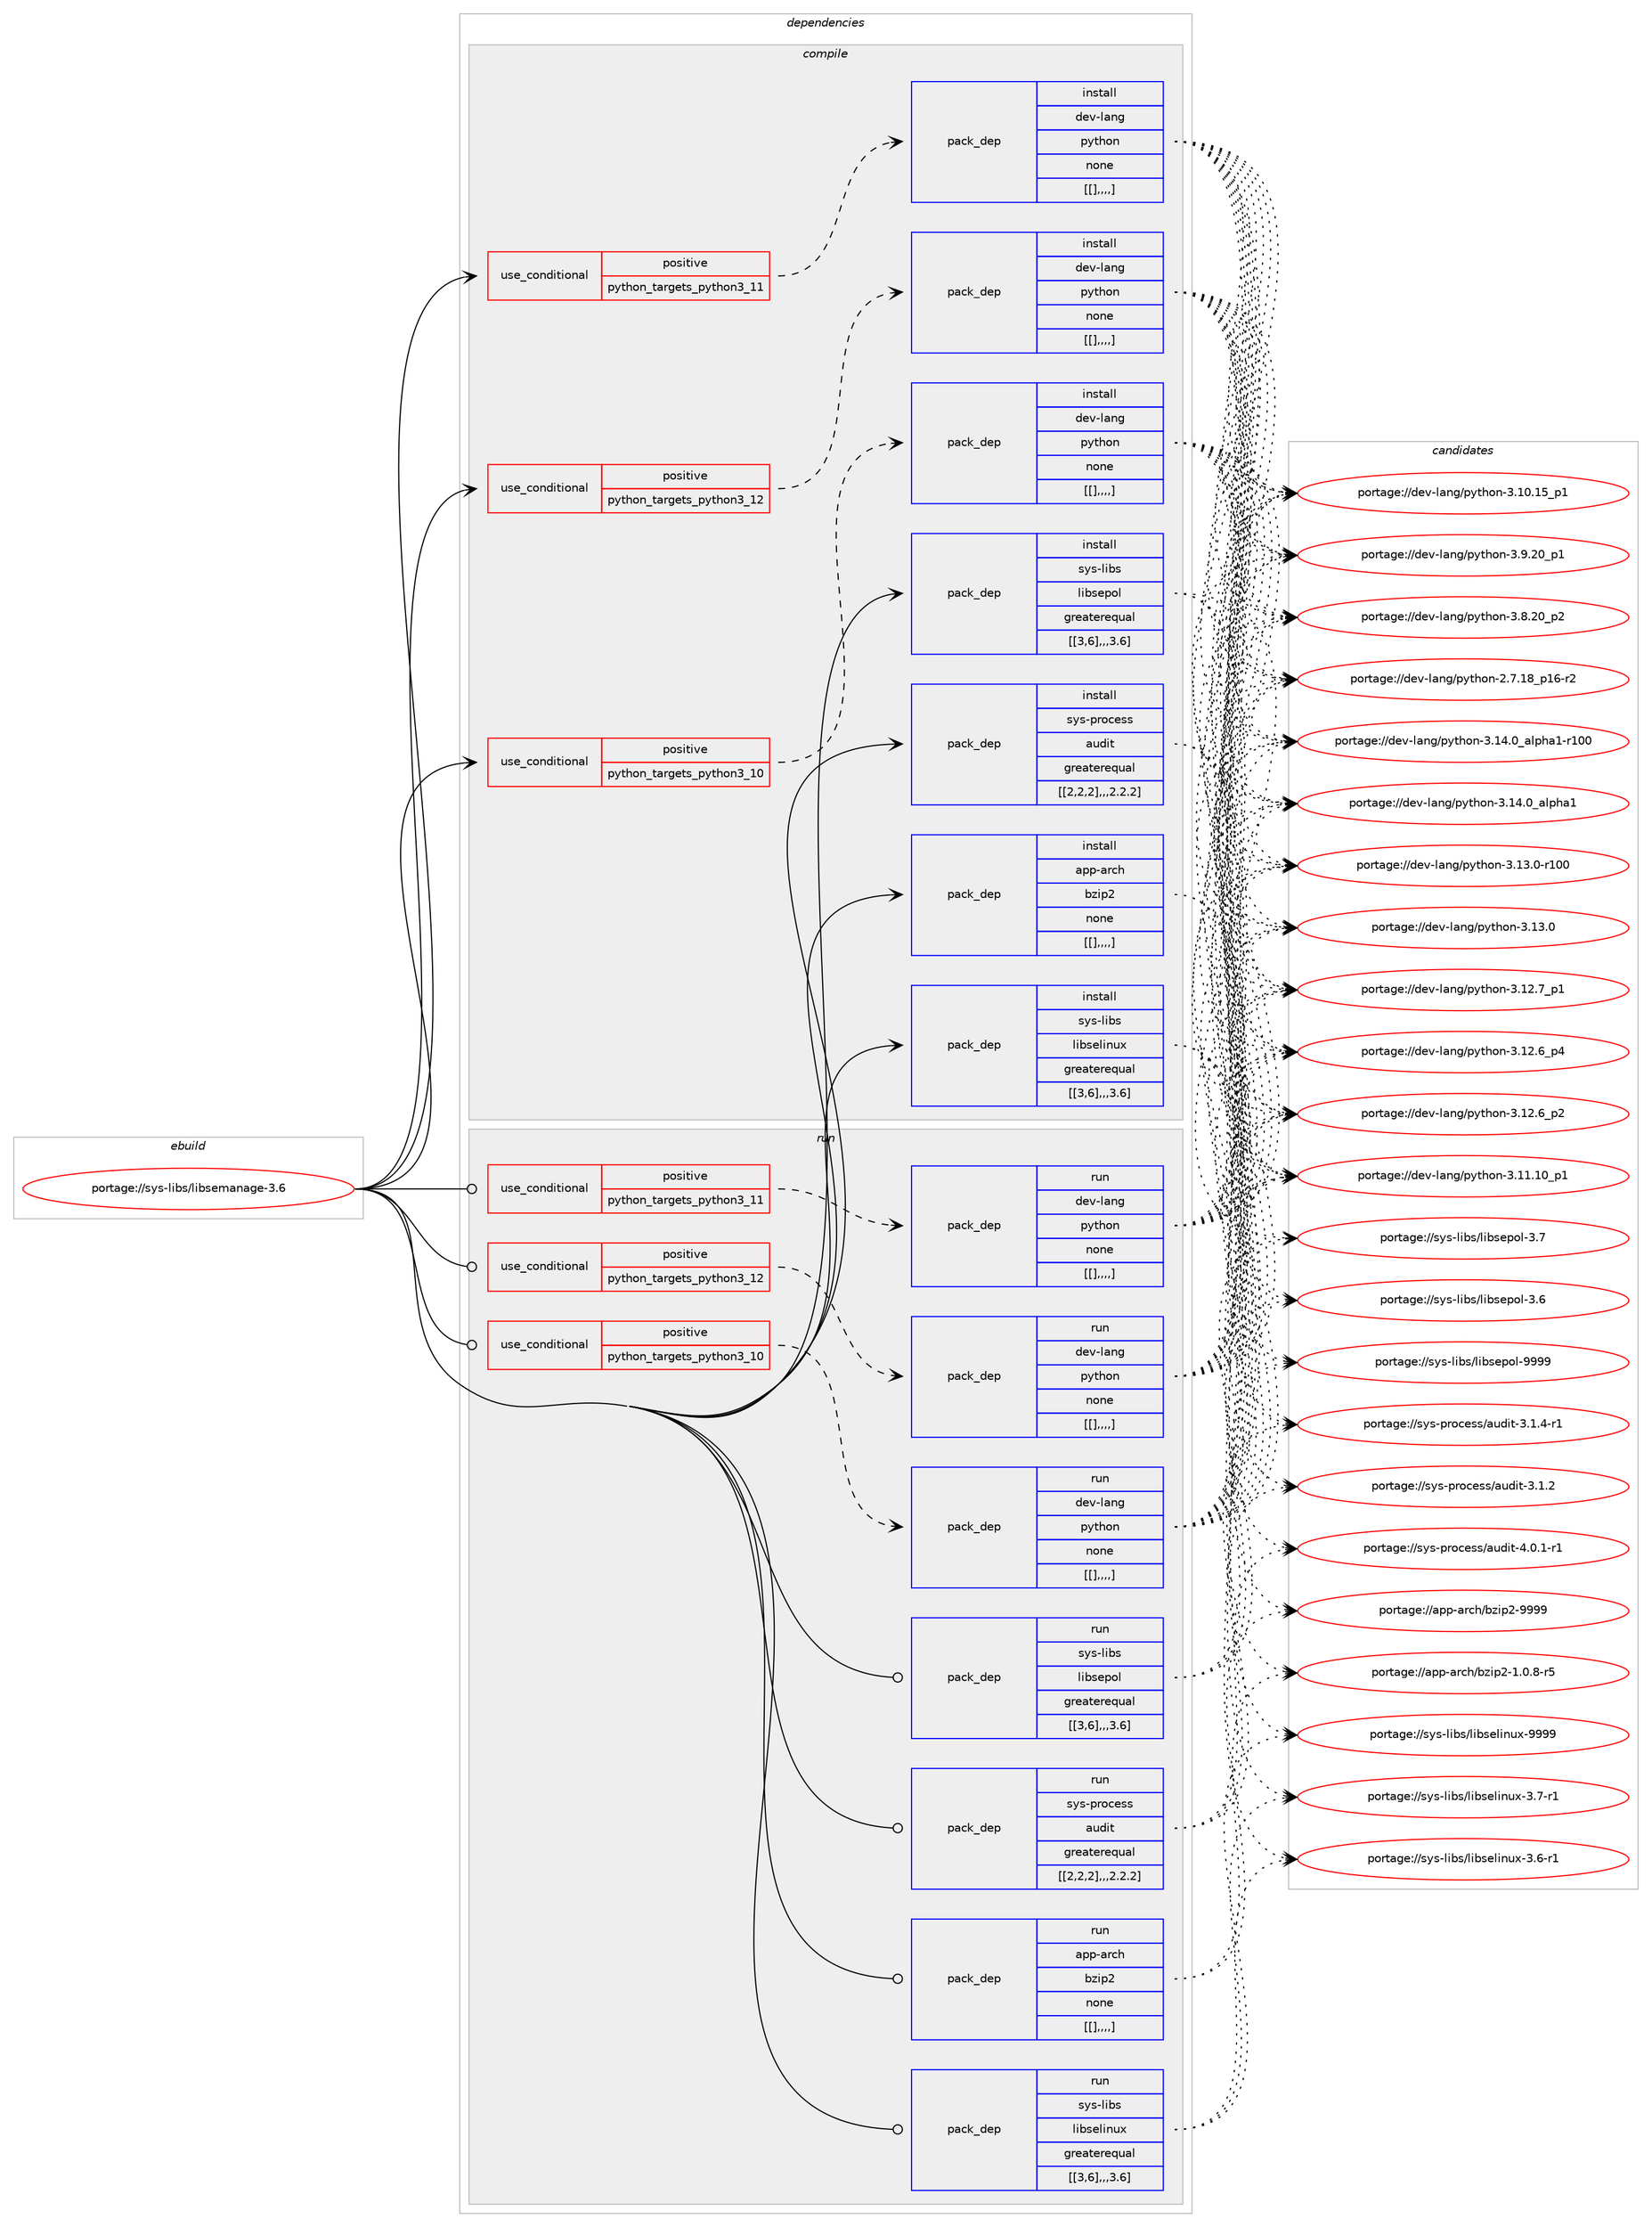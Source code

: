 digraph prolog {

# *************
# Graph options
# *************

newrank=true;
concentrate=true;
compound=true;
graph [rankdir=LR,fontname=Helvetica,fontsize=10,ranksep=1.5];#, ranksep=2.5, nodesep=0.2];
edge  [arrowhead=vee];
node  [fontname=Helvetica,fontsize=10];

# **********
# The ebuild
# **********

subgraph cluster_leftcol {
color=gray;
label=<<i>ebuild</i>>;
id [label="portage://sys-libs/libsemanage-3.6", color=red, width=4, href="../sys-libs/libsemanage-3.6.svg"];
}

# ****************
# The dependencies
# ****************

subgraph cluster_midcol {
color=gray;
label=<<i>dependencies</i>>;
subgraph cluster_compile {
fillcolor="#eeeeee";
style=filled;
label=<<i>compile</i>>;
subgraph cond124577 {
dependency465108 [label=<<TABLE BORDER="0" CELLBORDER="1" CELLSPACING="0" CELLPADDING="4"><TR><TD ROWSPAN="3" CELLPADDING="10">use_conditional</TD></TR><TR><TD>positive</TD></TR><TR><TD>python_targets_python3_10</TD></TR></TABLE>>, shape=none, color=red];
subgraph pack337287 {
dependency465130 [label=<<TABLE BORDER="0" CELLBORDER="1" CELLSPACING="0" CELLPADDING="4" WIDTH="220"><TR><TD ROWSPAN="6" CELLPADDING="30">pack_dep</TD></TR><TR><TD WIDTH="110">install</TD></TR><TR><TD>dev-lang</TD></TR><TR><TD>python</TD></TR><TR><TD>none</TD></TR><TR><TD>[[],,,,]</TD></TR></TABLE>>, shape=none, color=blue];
}
dependency465108:e -> dependency465130:w [weight=20,style="dashed",arrowhead="vee"];
}
id:e -> dependency465108:w [weight=20,style="solid",arrowhead="vee"];
subgraph cond124596 {
dependency465162 [label=<<TABLE BORDER="0" CELLBORDER="1" CELLSPACING="0" CELLPADDING="4"><TR><TD ROWSPAN="3" CELLPADDING="10">use_conditional</TD></TR><TR><TD>positive</TD></TR><TR><TD>python_targets_python3_11</TD></TR></TABLE>>, shape=none, color=red];
subgraph pack337329 {
dependency465250 [label=<<TABLE BORDER="0" CELLBORDER="1" CELLSPACING="0" CELLPADDING="4" WIDTH="220"><TR><TD ROWSPAN="6" CELLPADDING="30">pack_dep</TD></TR><TR><TD WIDTH="110">install</TD></TR><TR><TD>dev-lang</TD></TR><TR><TD>python</TD></TR><TR><TD>none</TD></TR><TR><TD>[[],,,,]</TD></TR></TABLE>>, shape=none, color=blue];
}
dependency465162:e -> dependency465250:w [weight=20,style="dashed",arrowhead="vee"];
}
id:e -> dependency465162:w [weight=20,style="solid",arrowhead="vee"];
subgraph cond124644 {
dependency465279 [label=<<TABLE BORDER="0" CELLBORDER="1" CELLSPACING="0" CELLPADDING="4"><TR><TD ROWSPAN="3" CELLPADDING="10">use_conditional</TD></TR><TR><TD>positive</TD></TR><TR><TD>python_targets_python3_12</TD></TR></TABLE>>, shape=none, color=red];
subgraph pack337373 {
dependency465301 [label=<<TABLE BORDER="0" CELLBORDER="1" CELLSPACING="0" CELLPADDING="4" WIDTH="220"><TR><TD ROWSPAN="6" CELLPADDING="30">pack_dep</TD></TR><TR><TD WIDTH="110">install</TD></TR><TR><TD>dev-lang</TD></TR><TR><TD>python</TD></TR><TR><TD>none</TD></TR><TR><TD>[[],,,,]</TD></TR></TABLE>>, shape=none, color=blue];
}
dependency465279:e -> dependency465301:w [weight=20,style="dashed",arrowhead="vee"];
}
id:e -> dependency465279:w [weight=20,style="solid",arrowhead="vee"];
subgraph pack337387 {
dependency465371 [label=<<TABLE BORDER="0" CELLBORDER="1" CELLSPACING="0" CELLPADDING="4" WIDTH="220"><TR><TD ROWSPAN="6" CELLPADDING="30">pack_dep</TD></TR><TR><TD WIDTH="110">install</TD></TR><TR><TD>app-arch</TD></TR><TR><TD>bzip2</TD></TR><TR><TD>none</TD></TR><TR><TD>[[],,,,]</TD></TR></TABLE>>, shape=none, color=blue];
}
id:e -> dependency465371:w [weight=20,style="solid",arrowhead="vee"];
subgraph pack337449 {
dependency465419 [label=<<TABLE BORDER="0" CELLBORDER="1" CELLSPACING="0" CELLPADDING="4" WIDTH="220"><TR><TD ROWSPAN="6" CELLPADDING="30">pack_dep</TD></TR><TR><TD WIDTH="110">install</TD></TR><TR><TD>sys-libs</TD></TR><TR><TD>libselinux</TD></TR><TR><TD>greaterequal</TD></TR><TR><TD>[[3,6],,,3.6]</TD></TR></TABLE>>, shape=none, color=blue];
}
id:e -> dependency465419:w [weight=20,style="solid",arrowhead="vee"];
subgraph pack337453 {
dependency465508 [label=<<TABLE BORDER="0" CELLBORDER="1" CELLSPACING="0" CELLPADDING="4" WIDTH="220"><TR><TD ROWSPAN="6" CELLPADDING="30">pack_dep</TD></TR><TR><TD WIDTH="110">install</TD></TR><TR><TD>sys-libs</TD></TR><TR><TD>libsepol</TD></TR><TR><TD>greaterequal</TD></TR><TR><TD>[[3,6],,,3.6]</TD></TR></TABLE>>, shape=none, color=blue];
}
id:e -> dependency465508:w [weight=20,style="solid",arrowhead="vee"];
subgraph pack337511 {
dependency465557 [label=<<TABLE BORDER="0" CELLBORDER="1" CELLSPACING="0" CELLPADDING="4" WIDTH="220"><TR><TD ROWSPAN="6" CELLPADDING="30">pack_dep</TD></TR><TR><TD WIDTH="110">install</TD></TR><TR><TD>sys-process</TD></TR><TR><TD>audit</TD></TR><TR><TD>greaterequal</TD></TR><TR><TD>[[2,2,2],,,2.2.2]</TD></TR></TABLE>>, shape=none, color=blue];
}
id:e -> dependency465557:w [weight=20,style="solid",arrowhead="vee"];
}
subgraph cluster_compileandrun {
fillcolor="#eeeeee";
style=filled;
label=<<i>compile and run</i>>;
}
subgraph cluster_run {
fillcolor="#eeeeee";
style=filled;
label=<<i>run</i>>;
subgraph cond124770 {
dependency465586 [label=<<TABLE BORDER="0" CELLBORDER="1" CELLSPACING="0" CELLPADDING="4"><TR><TD ROWSPAN="3" CELLPADDING="10">use_conditional</TD></TR><TR><TD>positive</TD></TR><TR><TD>python_targets_python3_10</TD></TR></TABLE>>, shape=none, color=red];
subgraph pack337576 {
dependency465605 [label=<<TABLE BORDER="0" CELLBORDER="1" CELLSPACING="0" CELLPADDING="4" WIDTH="220"><TR><TD ROWSPAN="6" CELLPADDING="30">pack_dep</TD></TR><TR><TD WIDTH="110">run</TD></TR><TR><TD>dev-lang</TD></TR><TR><TD>python</TD></TR><TR><TD>none</TD></TR><TR><TD>[[],,,,]</TD></TR></TABLE>>, shape=none, color=blue];
}
dependency465586:e -> dependency465605:w [weight=20,style="dashed",arrowhead="vee"];
}
id:e -> dependency465586:w [weight=20,style="solid",arrowhead="odot"];
subgraph cond124790 {
dependency465677 [label=<<TABLE BORDER="0" CELLBORDER="1" CELLSPACING="0" CELLPADDING="4"><TR><TD ROWSPAN="3" CELLPADDING="10">use_conditional</TD></TR><TR><TD>positive</TD></TR><TR><TD>python_targets_python3_11</TD></TR></TABLE>>, shape=none, color=red];
subgraph pack337630 {
dependency465746 [label=<<TABLE BORDER="0" CELLBORDER="1" CELLSPACING="0" CELLPADDING="4" WIDTH="220"><TR><TD ROWSPAN="6" CELLPADDING="30">pack_dep</TD></TR><TR><TD WIDTH="110">run</TD></TR><TR><TD>dev-lang</TD></TR><TR><TD>python</TD></TR><TR><TD>none</TD></TR><TR><TD>[[],,,,]</TD></TR></TABLE>>, shape=none, color=blue];
}
dependency465677:e -> dependency465746:w [weight=20,style="dashed",arrowhead="vee"];
}
id:e -> dependency465677:w [weight=20,style="solid",arrowhead="odot"];
subgraph cond124830 {
dependency465768 [label=<<TABLE BORDER="0" CELLBORDER="1" CELLSPACING="0" CELLPADDING="4"><TR><TD ROWSPAN="3" CELLPADDING="10">use_conditional</TD></TR><TR><TD>positive</TD></TR><TR><TD>python_targets_python3_12</TD></TR></TABLE>>, shape=none, color=red];
subgraph pack337691 {
dependency465831 [label=<<TABLE BORDER="0" CELLBORDER="1" CELLSPACING="0" CELLPADDING="4" WIDTH="220"><TR><TD ROWSPAN="6" CELLPADDING="30">pack_dep</TD></TR><TR><TD WIDTH="110">run</TD></TR><TR><TD>dev-lang</TD></TR><TR><TD>python</TD></TR><TR><TD>none</TD></TR><TR><TD>[[],,,,]</TD></TR></TABLE>>, shape=none, color=blue];
}
dependency465768:e -> dependency465831:w [weight=20,style="dashed",arrowhead="vee"];
}
id:e -> dependency465768:w [weight=20,style="solid",arrowhead="odot"];
subgraph pack337732 {
dependency465886 [label=<<TABLE BORDER="0" CELLBORDER="1" CELLSPACING="0" CELLPADDING="4" WIDTH="220"><TR><TD ROWSPAN="6" CELLPADDING="30">pack_dep</TD></TR><TR><TD WIDTH="110">run</TD></TR><TR><TD>app-arch</TD></TR><TR><TD>bzip2</TD></TR><TR><TD>none</TD></TR><TR><TD>[[],,,,]</TD></TR></TABLE>>, shape=none, color=blue];
}
id:e -> dependency465886:w [weight=20,style="solid",arrowhead="odot"];
subgraph pack337773 {
dependency465954 [label=<<TABLE BORDER="0" CELLBORDER="1" CELLSPACING="0" CELLPADDING="4" WIDTH="220"><TR><TD ROWSPAN="6" CELLPADDING="30">pack_dep</TD></TR><TR><TD WIDTH="110">run</TD></TR><TR><TD>sys-libs</TD></TR><TR><TD>libselinux</TD></TR><TR><TD>greaterequal</TD></TR><TR><TD>[[3,6],,,3.6]</TD></TR></TABLE>>, shape=none, color=blue];
}
id:e -> dependency465954:w [weight=20,style="solid",arrowhead="odot"];
subgraph pack337797 {
dependency465982 [label=<<TABLE BORDER="0" CELLBORDER="1" CELLSPACING="0" CELLPADDING="4" WIDTH="220"><TR><TD ROWSPAN="6" CELLPADDING="30">pack_dep</TD></TR><TR><TD WIDTH="110">run</TD></TR><TR><TD>sys-libs</TD></TR><TR><TD>libsepol</TD></TR><TR><TD>greaterequal</TD></TR><TR><TD>[[3,6],,,3.6]</TD></TR></TABLE>>, shape=none, color=blue];
}
id:e -> dependency465982:w [weight=20,style="solid",arrowhead="odot"];
subgraph pack337832 {
dependency466057 [label=<<TABLE BORDER="0" CELLBORDER="1" CELLSPACING="0" CELLPADDING="4" WIDTH="220"><TR><TD ROWSPAN="6" CELLPADDING="30">pack_dep</TD></TR><TR><TD WIDTH="110">run</TD></TR><TR><TD>sys-process</TD></TR><TR><TD>audit</TD></TR><TR><TD>greaterequal</TD></TR><TR><TD>[[2,2,2],,,2.2.2]</TD></TR></TABLE>>, shape=none, color=blue];
}
id:e -> dependency466057:w [weight=20,style="solid",arrowhead="odot"];
}
}

# **************
# The candidates
# **************

subgraph cluster_choices {
rank=same;
color=gray;
label=<<i>candidates</i>>;

subgraph choice337341 {
color=black;
nodesep=1;
choice100101118451089711010347112121116104111110455146495246489597108112104974945114494848 [label="portage://dev-lang/python-3.14.0_alpha1-r100", color=red, width=4,href="../dev-lang/python-3.14.0_alpha1-r100.svg"];
choice1001011184510897110103471121211161041111104551464952464895971081121049749 [label="portage://dev-lang/python-3.14.0_alpha1", color=red, width=4,href="../dev-lang/python-3.14.0_alpha1.svg"];
choice1001011184510897110103471121211161041111104551464951464845114494848 [label="portage://dev-lang/python-3.13.0-r100", color=red, width=4,href="../dev-lang/python-3.13.0-r100.svg"];
choice10010111845108971101034711212111610411111045514649514648 [label="portage://dev-lang/python-3.13.0", color=red, width=4,href="../dev-lang/python-3.13.0.svg"];
choice100101118451089711010347112121116104111110455146495046559511249 [label="portage://dev-lang/python-3.12.7_p1", color=red, width=4,href="../dev-lang/python-3.12.7_p1.svg"];
choice100101118451089711010347112121116104111110455146495046549511252 [label="portage://dev-lang/python-3.12.6_p4", color=red, width=4,href="../dev-lang/python-3.12.6_p4.svg"];
choice100101118451089711010347112121116104111110455146495046549511250 [label="portage://dev-lang/python-3.12.6_p2", color=red, width=4,href="../dev-lang/python-3.12.6_p2.svg"];
choice10010111845108971101034711212111610411111045514649494649489511249 [label="portage://dev-lang/python-3.11.10_p1", color=red, width=4,href="../dev-lang/python-3.11.10_p1.svg"];
choice10010111845108971101034711212111610411111045514649484649539511249 [label="portage://dev-lang/python-3.10.15_p1", color=red, width=4,href="../dev-lang/python-3.10.15_p1.svg"];
choice100101118451089711010347112121116104111110455146574650489511249 [label="portage://dev-lang/python-3.9.20_p1", color=red, width=4,href="../dev-lang/python-3.9.20_p1.svg"];
choice100101118451089711010347112121116104111110455146564650489511250 [label="portage://dev-lang/python-3.8.20_p2", color=red, width=4,href="../dev-lang/python-3.8.20_p2.svg"];
choice100101118451089711010347112121116104111110455046554649569511249544511450 [label="portage://dev-lang/python-2.7.18_p16-r2", color=red, width=4,href="../dev-lang/python-2.7.18_p16-r2.svg"];
dependency465130:e -> choice100101118451089711010347112121116104111110455146495246489597108112104974945114494848:w [style=dotted,weight="100"];
dependency465130:e -> choice1001011184510897110103471121211161041111104551464952464895971081121049749:w [style=dotted,weight="100"];
dependency465130:e -> choice1001011184510897110103471121211161041111104551464951464845114494848:w [style=dotted,weight="100"];
dependency465130:e -> choice10010111845108971101034711212111610411111045514649514648:w [style=dotted,weight="100"];
dependency465130:e -> choice100101118451089711010347112121116104111110455146495046559511249:w [style=dotted,weight="100"];
dependency465130:e -> choice100101118451089711010347112121116104111110455146495046549511252:w [style=dotted,weight="100"];
dependency465130:e -> choice100101118451089711010347112121116104111110455146495046549511250:w [style=dotted,weight="100"];
dependency465130:e -> choice10010111845108971101034711212111610411111045514649494649489511249:w [style=dotted,weight="100"];
dependency465130:e -> choice10010111845108971101034711212111610411111045514649484649539511249:w [style=dotted,weight="100"];
dependency465130:e -> choice100101118451089711010347112121116104111110455146574650489511249:w [style=dotted,weight="100"];
dependency465130:e -> choice100101118451089711010347112121116104111110455146564650489511250:w [style=dotted,weight="100"];
dependency465130:e -> choice100101118451089711010347112121116104111110455046554649569511249544511450:w [style=dotted,weight="100"];
}
subgraph choice337359 {
color=black;
nodesep=1;
choice100101118451089711010347112121116104111110455146495246489597108112104974945114494848 [label="portage://dev-lang/python-3.14.0_alpha1-r100", color=red, width=4,href="../dev-lang/python-3.14.0_alpha1-r100.svg"];
choice1001011184510897110103471121211161041111104551464952464895971081121049749 [label="portage://dev-lang/python-3.14.0_alpha1", color=red, width=4,href="../dev-lang/python-3.14.0_alpha1.svg"];
choice1001011184510897110103471121211161041111104551464951464845114494848 [label="portage://dev-lang/python-3.13.0-r100", color=red, width=4,href="../dev-lang/python-3.13.0-r100.svg"];
choice10010111845108971101034711212111610411111045514649514648 [label="portage://dev-lang/python-3.13.0", color=red, width=4,href="../dev-lang/python-3.13.0.svg"];
choice100101118451089711010347112121116104111110455146495046559511249 [label="portage://dev-lang/python-3.12.7_p1", color=red, width=4,href="../dev-lang/python-3.12.7_p1.svg"];
choice100101118451089711010347112121116104111110455146495046549511252 [label="portage://dev-lang/python-3.12.6_p4", color=red, width=4,href="../dev-lang/python-3.12.6_p4.svg"];
choice100101118451089711010347112121116104111110455146495046549511250 [label="portage://dev-lang/python-3.12.6_p2", color=red, width=4,href="../dev-lang/python-3.12.6_p2.svg"];
choice10010111845108971101034711212111610411111045514649494649489511249 [label="portage://dev-lang/python-3.11.10_p1", color=red, width=4,href="../dev-lang/python-3.11.10_p1.svg"];
choice10010111845108971101034711212111610411111045514649484649539511249 [label="portage://dev-lang/python-3.10.15_p1", color=red, width=4,href="../dev-lang/python-3.10.15_p1.svg"];
choice100101118451089711010347112121116104111110455146574650489511249 [label="portage://dev-lang/python-3.9.20_p1", color=red, width=4,href="../dev-lang/python-3.9.20_p1.svg"];
choice100101118451089711010347112121116104111110455146564650489511250 [label="portage://dev-lang/python-3.8.20_p2", color=red, width=4,href="../dev-lang/python-3.8.20_p2.svg"];
choice100101118451089711010347112121116104111110455046554649569511249544511450 [label="portage://dev-lang/python-2.7.18_p16-r2", color=red, width=4,href="../dev-lang/python-2.7.18_p16-r2.svg"];
dependency465250:e -> choice100101118451089711010347112121116104111110455146495246489597108112104974945114494848:w [style=dotted,weight="100"];
dependency465250:e -> choice1001011184510897110103471121211161041111104551464952464895971081121049749:w [style=dotted,weight="100"];
dependency465250:e -> choice1001011184510897110103471121211161041111104551464951464845114494848:w [style=dotted,weight="100"];
dependency465250:e -> choice10010111845108971101034711212111610411111045514649514648:w [style=dotted,weight="100"];
dependency465250:e -> choice100101118451089711010347112121116104111110455146495046559511249:w [style=dotted,weight="100"];
dependency465250:e -> choice100101118451089711010347112121116104111110455146495046549511252:w [style=dotted,weight="100"];
dependency465250:e -> choice100101118451089711010347112121116104111110455146495046549511250:w [style=dotted,weight="100"];
dependency465250:e -> choice10010111845108971101034711212111610411111045514649494649489511249:w [style=dotted,weight="100"];
dependency465250:e -> choice10010111845108971101034711212111610411111045514649484649539511249:w [style=dotted,weight="100"];
dependency465250:e -> choice100101118451089711010347112121116104111110455146574650489511249:w [style=dotted,weight="100"];
dependency465250:e -> choice100101118451089711010347112121116104111110455146564650489511250:w [style=dotted,weight="100"];
dependency465250:e -> choice100101118451089711010347112121116104111110455046554649569511249544511450:w [style=dotted,weight="100"];
}
subgraph choice337370 {
color=black;
nodesep=1;
choice100101118451089711010347112121116104111110455146495246489597108112104974945114494848 [label="portage://dev-lang/python-3.14.0_alpha1-r100", color=red, width=4,href="../dev-lang/python-3.14.0_alpha1-r100.svg"];
choice1001011184510897110103471121211161041111104551464952464895971081121049749 [label="portage://dev-lang/python-3.14.0_alpha1", color=red, width=4,href="../dev-lang/python-3.14.0_alpha1.svg"];
choice1001011184510897110103471121211161041111104551464951464845114494848 [label="portage://dev-lang/python-3.13.0-r100", color=red, width=4,href="../dev-lang/python-3.13.0-r100.svg"];
choice10010111845108971101034711212111610411111045514649514648 [label="portage://dev-lang/python-3.13.0", color=red, width=4,href="../dev-lang/python-3.13.0.svg"];
choice100101118451089711010347112121116104111110455146495046559511249 [label="portage://dev-lang/python-3.12.7_p1", color=red, width=4,href="../dev-lang/python-3.12.7_p1.svg"];
choice100101118451089711010347112121116104111110455146495046549511252 [label="portage://dev-lang/python-3.12.6_p4", color=red, width=4,href="../dev-lang/python-3.12.6_p4.svg"];
choice100101118451089711010347112121116104111110455146495046549511250 [label="portage://dev-lang/python-3.12.6_p2", color=red, width=4,href="../dev-lang/python-3.12.6_p2.svg"];
choice10010111845108971101034711212111610411111045514649494649489511249 [label="portage://dev-lang/python-3.11.10_p1", color=red, width=4,href="../dev-lang/python-3.11.10_p1.svg"];
choice10010111845108971101034711212111610411111045514649484649539511249 [label="portage://dev-lang/python-3.10.15_p1", color=red, width=4,href="../dev-lang/python-3.10.15_p1.svg"];
choice100101118451089711010347112121116104111110455146574650489511249 [label="portage://dev-lang/python-3.9.20_p1", color=red, width=4,href="../dev-lang/python-3.9.20_p1.svg"];
choice100101118451089711010347112121116104111110455146564650489511250 [label="portage://dev-lang/python-3.8.20_p2", color=red, width=4,href="../dev-lang/python-3.8.20_p2.svg"];
choice100101118451089711010347112121116104111110455046554649569511249544511450 [label="portage://dev-lang/python-2.7.18_p16-r2", color=red, width=4,href="../dev-lang/python-2.7.18_p16-r2.svg"];
dependency465301:e -> choice100101118451089711010347112121116104111110455146495246489597108112104974945114494848:w [style=dotted,weight="100"];
dependency465301:e -> choice1001011184510897110103471121211161041111104551464952464895971081121049749:w [style=dotted,weight="100"];
dependency465301:e -> choice1001011184510897110103471121211161041111104551464951464845114494848:w [style=dotted,weight="100"];
dependency465301:e -> choice10010111845108971101034711212111610411111045514649514648:w [style=dotted,weight="100"];
dependency465301:e -> choice100101118451089711010347112121116104111110455146495046559511249:w [style=dotted,weight="100"];
dependency465301:e -> choice100101118451089711010347112121116104111110455146495046549511252:w [style=dotted,weight="100"];
dependency465301:e -> choice100101118451089711010347112121116104111110455146495046549511250:w [style=dotted,weight="100"];
dependency465301:e -> choice10010111845108971101034711212111610411111045514649494649489511249:w [style=dotted,weight="100"];
dependency465301:e -> choice10010111845108971101034711212111610411111045514649484649539511249:w [style=dotted,weight="100"];
dependency465301:e -> choice100101118451089711010347112121116104111110455146574650489511249:w [style=dotted,weight="100"];
dependency465301:e -> choice100101118451089711010347112121116104111110455146564650489511250:w [style=dotted,weight="100"];
dependency465301:e -> choice100101118451089711010347112121116104111110455046554649569511249544511450:w [style=dotted,weight="100"];
}
subgraph choice337395 {
color=black;
nodesep=1;
choice971121124597114991044798122105112504557575757 [label="portage://app-arch/bzip2-9999", color=red, width=4,href="../app-arch/bzip2-9999.svg"];
choice971121124597114991044798122105112504549464846564511453 [label="portage://app-arch/bzip2-1.0.8-r5", color=red, width=4,href="../app-arch/bzip2-1.0.8-r5.svg"];
dependency465371:e -> choice971121124597114991044798122105112504557575757:w [style=dotted,weight="100"];
dependency465371:e -> choice971121124597114991044798122105112504549464846564511453:w [style=dotted,weight="100"];
}
subgraph choice337424 {
color=black;
nodesep=1;
choice115121115451081059811547108105981151011081051101171204557575757 [label="portage://sys-libs/libselinux-9999", color=red, width=4,href="../sys-libs/libselinux-9999.svg"];
choice11512111545108105981154710810598115101108105110117120455146554511449 [label="portage://sys-libs/libselinux-3.7-r1", color=red, width=4,href="../sys-libs/libselinux-3.7-r1.svg"];
choice11512111545108105981154710810598115101108105110117120455146544511449 [label="portage://sys-libs/libselinux-3.6-r1", color=red, width=4,href="../sys-libs/libselinux-3.6-r1.svg"];
dependency465419:e -> choice115121115451081059811547108105981151011081051101171204557575757:w [style=dotted,weight="100"];
dependency465419:e -> choice11512111545108105981154710810598115101108105110117120455146554511449:w [style=dotted,weight="100"];
dependency465419:e -> choice11512111545108105981154710810598115101108105110117120455146544511449:w [style=dotted,weight="100"];
}
subgraph choice337444 {
color=black;
nodesep=1;
choice115121115451081059811547108105981151011121111084557575757 [label="portage://sys-libs/libsepol-9999", color=red, width=4,href="../sys-libs/libsepol-9999.svg"];
choice1151211154510810598115471081059811510111211110845514655 [label="portage://sys-libs/libsepol-3.7", color=red, width=4,href="../sys-libs/libsepol-3.7.svg"];
choice1151211154510810598115471081059811510111211110845514654 [label="portage://sys-libs/libsepol-3.6", color=red, width=4,href="../sys-libs/libsepol-3.6.svg"];
dependency465508:e -> choice115121115451081059811547108105981151011121111084557575757:w [style=dotted,weight="100"];
dependency465508:e -> choice1151211154510810598115471081059811510111211110845514655:w [style=dotted,weight="100"];
dependency465508:e -> choice1151211154510810598115471081059811510111211110845514654:w [style=dotted,weight="100"];
}
subgraph choice337451 {
color=black;
nodesep=1;
choice115121115451121141119910111511547971171001051164552464846494511449 [label="portage://sys-process/audit-4.0.1-r1", color=red, width=4,href="../sys-process/audit-4.0.1-r1.svg"];
choice115121115451121141119910111511547971171001051164551464946524511449 [label="portage://sys-process/audit-3.1.4-r1", color=red, width=4,href="../sys-process/audit-3.1.4-r1.svg"];
choice11512111545112114111991011151154797117100105116455146494650 [label="portage://sys-process/audit-3.1.2", color=red, width=4,href="../sys-process/audit-3.1.2.svg"];
dependency465557:e -> choice115121115451121141119910111511547971171001051164552464846494511449:w [style=dotted,weight="100"];
dependency465557:e -> choice115121115451121141119910111511547971171001051164551464946524511449:w [style=dotted,weight="100"];
dependency465557:e -> choice11512111545112114111991011151154797117100105116455146494650:w [style=dotted,weight="100"];
}
subgraph choice337471 {
color=black;
nodesep=1;
choice100101118451089711010347112121116104111110455146495246489597108112104974945114494848 [label="portage://dev-lang/python-3.14.0_alpha1-r100", color=red, width=4,href="../dev-lang/python-3.14.0_alpha1-r100.svg"];
choice1001011184510897110103471121211161041111104551464952464895971081121049749 [label="portage://dev-lang/python-3.14.0_alpha1", color=red, width=4,href="../dev-lang/python-3.14.0_alpha1.svg"];
choice1001011184510897110103471121211161041111104551464951464845114494848 [label="portage://dev-lang/python-3.13.0-r100", color=red, width=4,href="../dev-lang/python-3.13.0-r100.svg"];
choice10010111845108971101034711212111610411111045514649514648 [label="portage://dev-lang/python-3.13.0", color=red, width=4,href="../dev-lang/python-3.13.0.svg"];
choice100101118451089711010347112121116104111110455146495046559511249 [label="portage://dev-lang/python-3.12.7_p1", color=red, width=4,href="../dev-lang/python-3.12.7_p1.svg"];
choice100101118451089711010347112121116104111110455146495046549511252 [label="portage://dev-lang/python-3.12.6_p4", color=red, width=4,href="../dev-lang/python-3.12.6_p4.svg"];
choice100101118451089711010347112121116104111110455146495046549511250 [label="portage://dev-lang/python-3.12.6_p2", color=red, width=4,href="../dev-lang/python-3.12.6_p2.svg"];
choice10010111845108971101034711212111610411111045514649494649489511249 [label="portage://dev-lang/python-3.11.10_p1", color=red, width=4,href="../dev-lang/python-3.11.10_p1.svg"];
choice10010111845108971101034711212111610411111045514649484649539511249 [label="portage://dev-lang/python-3.10.15_p1", color=red, width=4,href="../dev-lang/python-3.10.15_p1.svg"];
choice100101118451089711010347112121116104111110455146574650489511249 [label="portage://dev-lang/python-3.9.20_p1", color=red, width=4,href="../dev-lang/python-3.9.20_p1.svg"];
choice100101118451089711010347112121116104111110455146564650489511250 [label="portage://dev-lang/python-3.8.20_p2", color=red, width=4,href="../dev-lang/python-3.8.20_p2.svg"];
choice100101118451089711010347112121116104111110455046554649569511249544511450 [label="portage://dev-lang/python-2.7.18_p16-r2", color=red, width=4,href="../dev-lang/python-2.7.18_p16-r2.svg"];
dependency465605:e -> choice100101118451089711010347112121116104111110455146495246489597108112104974945114494848:w [style=dotted,weight="100"];
dependency465605:e -> choice1001011184510897110103471121211161041111104551464952464895971081121049749:w [style=dotted,weight="100"];
dependency465605:e -> choice1001011184510897110103471121211161041111104551464951464845114494848:w [style=dotted,weight="100"];
dependency465605:e -> choice10010111845108971101034711212111610411111045514649514648:w [style=dotted,weight="100"];
dependency465605:e -> choice100101118451089711010347112121116104111110455146495046559511249:w [style=dotted,weight="100"];
dependency465605:e -> choice100101118451089711010347112121116104111110455146495046549511252:w [style=dotted,weight="100"];
dependency465605:e -> choice100101118451089711010347112121116104111110455146495046549511250:w [style=dotted,weight="100"];
dependency465605:e -> choice10010111845108971101034711212111610411111045514649494649489511249:w [style=dotted,weight="100"];
dependency465605:e -> choice10010111845108971101034711212111610411111045514649484649539511249:w [style=dotted,weight="100"];
dependency465605:e -> choice100101118451089711010347112121116104111110455146574650489511249:w [style=dotted,weight="100"];
dependency465605:e -> choice100101118451089711010347112121116104111110455146564650489511250:w [style=dotted,weight="100"];
dependency465605:e -> choice100101118451089711010347112121116104111110455046554649569511249544511450:w [style=dotted,weight="100"];
}
subgraph choice337540 {
color=black;
nodesep=1;
choice100101118451089711010347112121116104111110455146495246489597108112104974945114494848 [label="portage://dev-lang/python-3.14.0_alpha1-r100", color=red, width=4,href="../dev-lang/python-3.14.0_alpha1-r100.svg"];
choice1001011184510897110103471121211161041111104551464952464895971081121049749 [label="portage://dev-lang/python-3.14.0_alpha1", color=red, width=4,href="../dev-lang/python-3.14.0_alpha1.svg"];
choice1001011184510897110103471121211161041111104551464951464845114494848 [label="portage://dev-lang/python-3.13.0-r100", color=red, width=4,href="../dev-lang/python-3.13.0-r100.svg"];
choice10010111845108971101034711212111610411111045514649514648 [label="portage://dev-lang/python-3.13.0", color=red, width=4,href="../dev-lang/python-3.13.0.svg"];
choice100101118451089711010347112121116104111110455146495046559511249 [label="portage://dev-lang/python-3.12.7_p1", color=red, width=4,href="../dev-lang/python-3.12.7_p1.svg"];
choice100101118451089711010347112121116104111110455146495046549511252 [label="portage://dev-lang/python-3.12.6_p4", color=red, width=4,href="../dev-lang/python-3.12.6_p4.svg"];
choice100101118451089711010347112121116104111110455146495046549511250 [label="portage://dev-lang/python-3.12.6_p2", color=red, width=4,href="../dev-lang/python-3.12.6_p2.svg"];
choice10010111845108971101034711212111610411111045514649494649489511249 [label="portage://dev-lang/python-3.11.10_p1", color=red, width=4,href="../dev-lang/python-3.11.10_p1.svg"];
choice10010111845108971101034711212111610411111045514649484649539511249 [label="portage://dev-lang/python-3.10.15_p1", color=red, width=4,href="../dev-lang/python-3.10.15_p1.svg"];
choice100101118451089711010347112121116104111110455146574650489511249 [label="portage://dev-lang/python-3.9.20_p1", color=red, width=4,href="../dev-lang/python-3.9.20_p1.svg"];
choice100101118451089711010347112121116104111110455146564650489511250 [label="portage://dev-lang/python-3.8.20_p2", color=red, width=4,href="../dev-lang/python-3.8.20_p2.svg"];
choice100101118451089711010347112121116104111110455046554649569511249544511450 [label="portage://dev-lang/python-2.7.18_p16-r2", color=red, width=4,href="../dev-lang/python-2.7.18_p16-r2.svg"];
dependency465746:e -> choice100101118451089711010347112121116104111110455146495246489597108112104974945114494848:w [style=dotted,weight="100"];
dependency465746:e -> choice1001011184510897110103471121211161041111104551464952464895971081121049749:w [style=dotted,weight="100"];
dependency465746:e -> choice1001011184510897110103471121211161041111104551464951464845114494848:w [style=dotted,weight="100"];
dependency465746:e -> choice10010111845108971101034711212111610411111045514649514648:w [style=dotted,weight="100"];
dependency465746:e -> choice100101118451089711010347112121116104111110455146495046559511249:w [style=dotted,weight="100"];
dependency465746:e -> choice100101118451089711010347112121116104111110455146495046549511252:w [style=dotted,weight="100"];
dependency465746:e -> choice100101118451089711010347112121116104111110455146495046549511250:w [style=dotted,weight="100"];
dependency465746:e -> choice10010111845108971101034711212111610411111045514649494649489511249:w [style=dotted,weight="100"];
dependency465746:e -> choice10010111845108971101034711212111610411111045514649484649539511249:w [style=dotted,weight="100"];
dependency465746:e -> choice100101118451089711010347112121116104111110455146574650489511249:w [style=dotted,weight="100"];
dependency465746:e -> choice100101118451089711010347112121116104111110455146564650489511250:w [style=dotted,weight="100"];
dependency465746:e -> choice100101118451089711010347112121116104111110455046554649569511249544511450:w [style=dotted,weight="100"];
}
subgraph choice337557 {
color=black;
nodesep=1;
choice100101118451089711010347112121116104111110455146495246489597108112104974945114494848 [label="portage://dev-lang/python-3.14.0_alpha1-r100", color=red, width=4,href="../dev-lang/python-3.14.0_alpha1-r100.svg"];
choice1001011184510897110103471121211161041111104551464952464895971081121049749 [label="portage://dev-lang/python-3.14.0_alpha1", color=red, width=4,href="../dev-lang/python-3.14.0_alpha1.svg"];
choice1001011184510897110103471121211161041111104551464951464845114494848 [label="portage://dev-lang/python-3.13.0-r100", color=red, width=4,href="../dev-lang/python-3.13.0-r100.svg"];
choice10010111845108971101034711212111610411111045514649514648 [label="portage://dev-lang/python-3.13.0", color=red, width=4,href="../dev-lang/python-3.13.0.svg"];
choice100101118451089711010347112121116104111110455146495046559511249 [label="portage://dev-lang/python-3.12.7_p1", color=red, width=4,href="../dev-lang/python-3.12.7_p1.svg"];
choice100101118451089711010347112121116104111110455146495046549511252 [label="portage://dev-lang/python-3.12.6_p4", color=red, width=4,href="../dev-lang/python-3.12.6_p4.svg"];
choice100101118451089711010347112121116104111110455146495046549511250 [label="portage://dev-lang/python-3.12.6_p2", color=red, width=4,href="../dev-lang/python-3.12.6_p2.svg"];
choice10010111845108971101034711212111610411111045514649494649489511249 [label="portage://dev-lang/python-3.11.10_p1", color=red, width=4,href="../dev-lang/python-3.11.10_p1.svg"];
choice10010111845108971101034711212111610411111045514649484649539511249 [label="portage://dev-lang/python-3.10.15_p1", color=red, width=4,href="../dev-lang/python-3.10.15_p1.svg"];
choice100101118451089711010347112121116104111110455146574650489511249 [label="portage://dev-lang/python-3.9.20_p1", color=red, width=4,href="../dev-lang/python-3.9.20_p1.svg"];
choice100101118451089711010347112121116104111110455146564650489511250 [label="portage://dev-lang/python-3.8.20_p2", color=red, width=4,href="../dev-lang/python-3.8.20_p2.svg"];
choice100101118451089711010347112121116104111110455046554649569511249544511450 [label="portage://dev-lang/python-2.7.18_p16-r2", color=red, width=4,href="../dev-lang/python-2.7.18_p16-r2.svg"];
dependency465831:e -> choice100101118451089711010347112121116104111110455146495246489597108112104974945114494848:w [style=dotted,weight="100"];
dependency465831:e -> choice1001011184510897110103471121211161041111104551464952464895971081121049749:w [style=dotted,weight="100"];
dependency465831:e -> choice1001011184510897110103471121211161041111104551464951464845114494848:w [style=dotted,weight="100"];
dependency465831:e -> choice10010111845108971101034711212111610411111045514649514648:w [style=dotted,weight="100"];
dependency465831:e -> choice100101118451089711010347112121116104111110455146495046559511249:w [style=dotted,weight="100"];
dependency465831:e -> choice100101118451089711010347112121116104111110455146495046549511252:w [style=dotted,weight="100"];
dependency465831:e -> choice100101118451089711010347112121116104111110455146495046549511250:w [style=dotted,weight="100"];
dependency465831:e -> choice10010111845108971101034711212111610411111045514649494649489511249:w [style=dotted,weight="100"];
dependency465831:e -> choice10010111845108971101034711212111610411111045514649484649539511249:w [style=dotted,weight="100"];
dependency465831:e -> choice100101118451089711010347112121116104111110455146574650489511249:w [style=dotted,weight="100"];
dependency465831:e -> choice100101118451089711010347112121116104111110455146564650489511250:w [style=dotted,weight="100"];
dependency465831:e -> choice100101118451089711010347112121116104111110455046554649569511249544511450:w [style=dotted,weight="100"];
}
subgraph choice337592 {
color=black;
nodesep=1;
choice971121124597114991044798122105112504557575757 [label="portage://app-arch/bzip2-9999", color=red, width=4,href="../app-arch/bzip2-9999.svg"];
choice971121124597114991044798122105112504549464846564511453 [label="portage://app-arch/bzip2-1.0.8-r5", color=red, width=4,href="../app-arch/bzip2-1.0.8-r5.svg"];
dependency465886:e -> choice971121124597114991044798122105112504557575757:w [style=dotted,weight="100"];
dependency465886:e -> choice971121124597114991044798122105112504549464846564511453:w [style=dotted,weight="100"];
}
subgraph choice337628 {
color=black;
nodesep=1;
choice115121115451081059811547108105981151011081051101171204557575757 [label="portage://sys-libs/libselinux-9999", color=red, width=4,href="../sys-libs/libselinux-9999.svg"];
choice11512111545108105981154710810598115101108105110117120455146554511449 [label="portage://sys-libs/libselinux-3.7-r1", color=red, width=4,href="../sys-libs/libselinux-3.7-r1.svg"];
choice11512111545108105981154710810598115101108105110117120455146544511449 [label="portage://sys-libs/libselinux-3.6-r1", color=red, width=4,href="../sys-libs/libselinux-3.6-r1.svg"];
dependency465954:e -> choice115121115451081059811547108105981151011081051101171204557575757:w [style=dotted,weight="100"];
dependency465954:e -> choice11512111545108105981154710810598115101108105110117120455146554511449:w [style=dotted,weight="100"];
dependency465954:e -> choice11512111545108105981154710810598115101108105110117120455146544511449:w [style=dotted,weight="100"];
}
subgraph choice337634 {
color=black;
nodesep=1;
choice115121115451081059811547108105981151011121111084557575757 [label="portage://sys-libs/libsepol-9999", color=red, width=4,href="../sys-libs/libsepol-9999.svg"];
choice1151211154510810598115471081059811510111211110845514655 [label="portage://sys-libs/libsepol-3.7", color=red, width=4,href="../sys-libs/libsepol-3.7.svg"];
choice1151211154510810598115471081059811510111211110845514654 [label="portage://sys-libs/libsepol-3.6", color=red, width=4,href="../sys-libs/libsepol-3.6.svg"];
dependency465982:e -> choice115121115451081059811547108105981151011121111084557575757:w [style=dotted,weight="100"];
dependency465982:e -> choice1151211154510810598115471081059811510111211110845514655:w [style=dotted,weight="100"];
dependency465982:e -> choice1151211154510810598115471081059811510111211110845514654:w [style=dotted,weight="100"];
}
subgraph choice337650 {
color=black;
nodesep=1;
choice115121115451121141119910111511547971171001051164552464846494511449 [label="portage://sys-process/audit-4.0.1-r1", color=red, width=4,href="../sys-process/audit-4.0.1-r1.svg"];
choice115121115451121141119910111511547971171001051164551464946524511449 [label="portage://sys-process/audit-3.1.4-r1", color=red, width=4,href="../sys-process/audit-3.1.4-r1.svg"];
choice11512111545112114111991011151154797117100105116455146494650 [label="portage://sys-process/audit-3.1.2", color=red, width=4,href="../sys-process/audit-3.1.2.svg"];
dependency466057:e -> choice115121115451121141119910111511547971171001051164552464846494511449:w [style=dotted,weight="100"];
dependency466057:e -> choice115121115451121141119910111511547971171001051164551464946524511449:w [style=dotted,weight="100"];
dependency466057:e -> choice11512111545112114111991011151154797117100105116455146494650:w [style=dotted,weight="100"];
}
}

}
